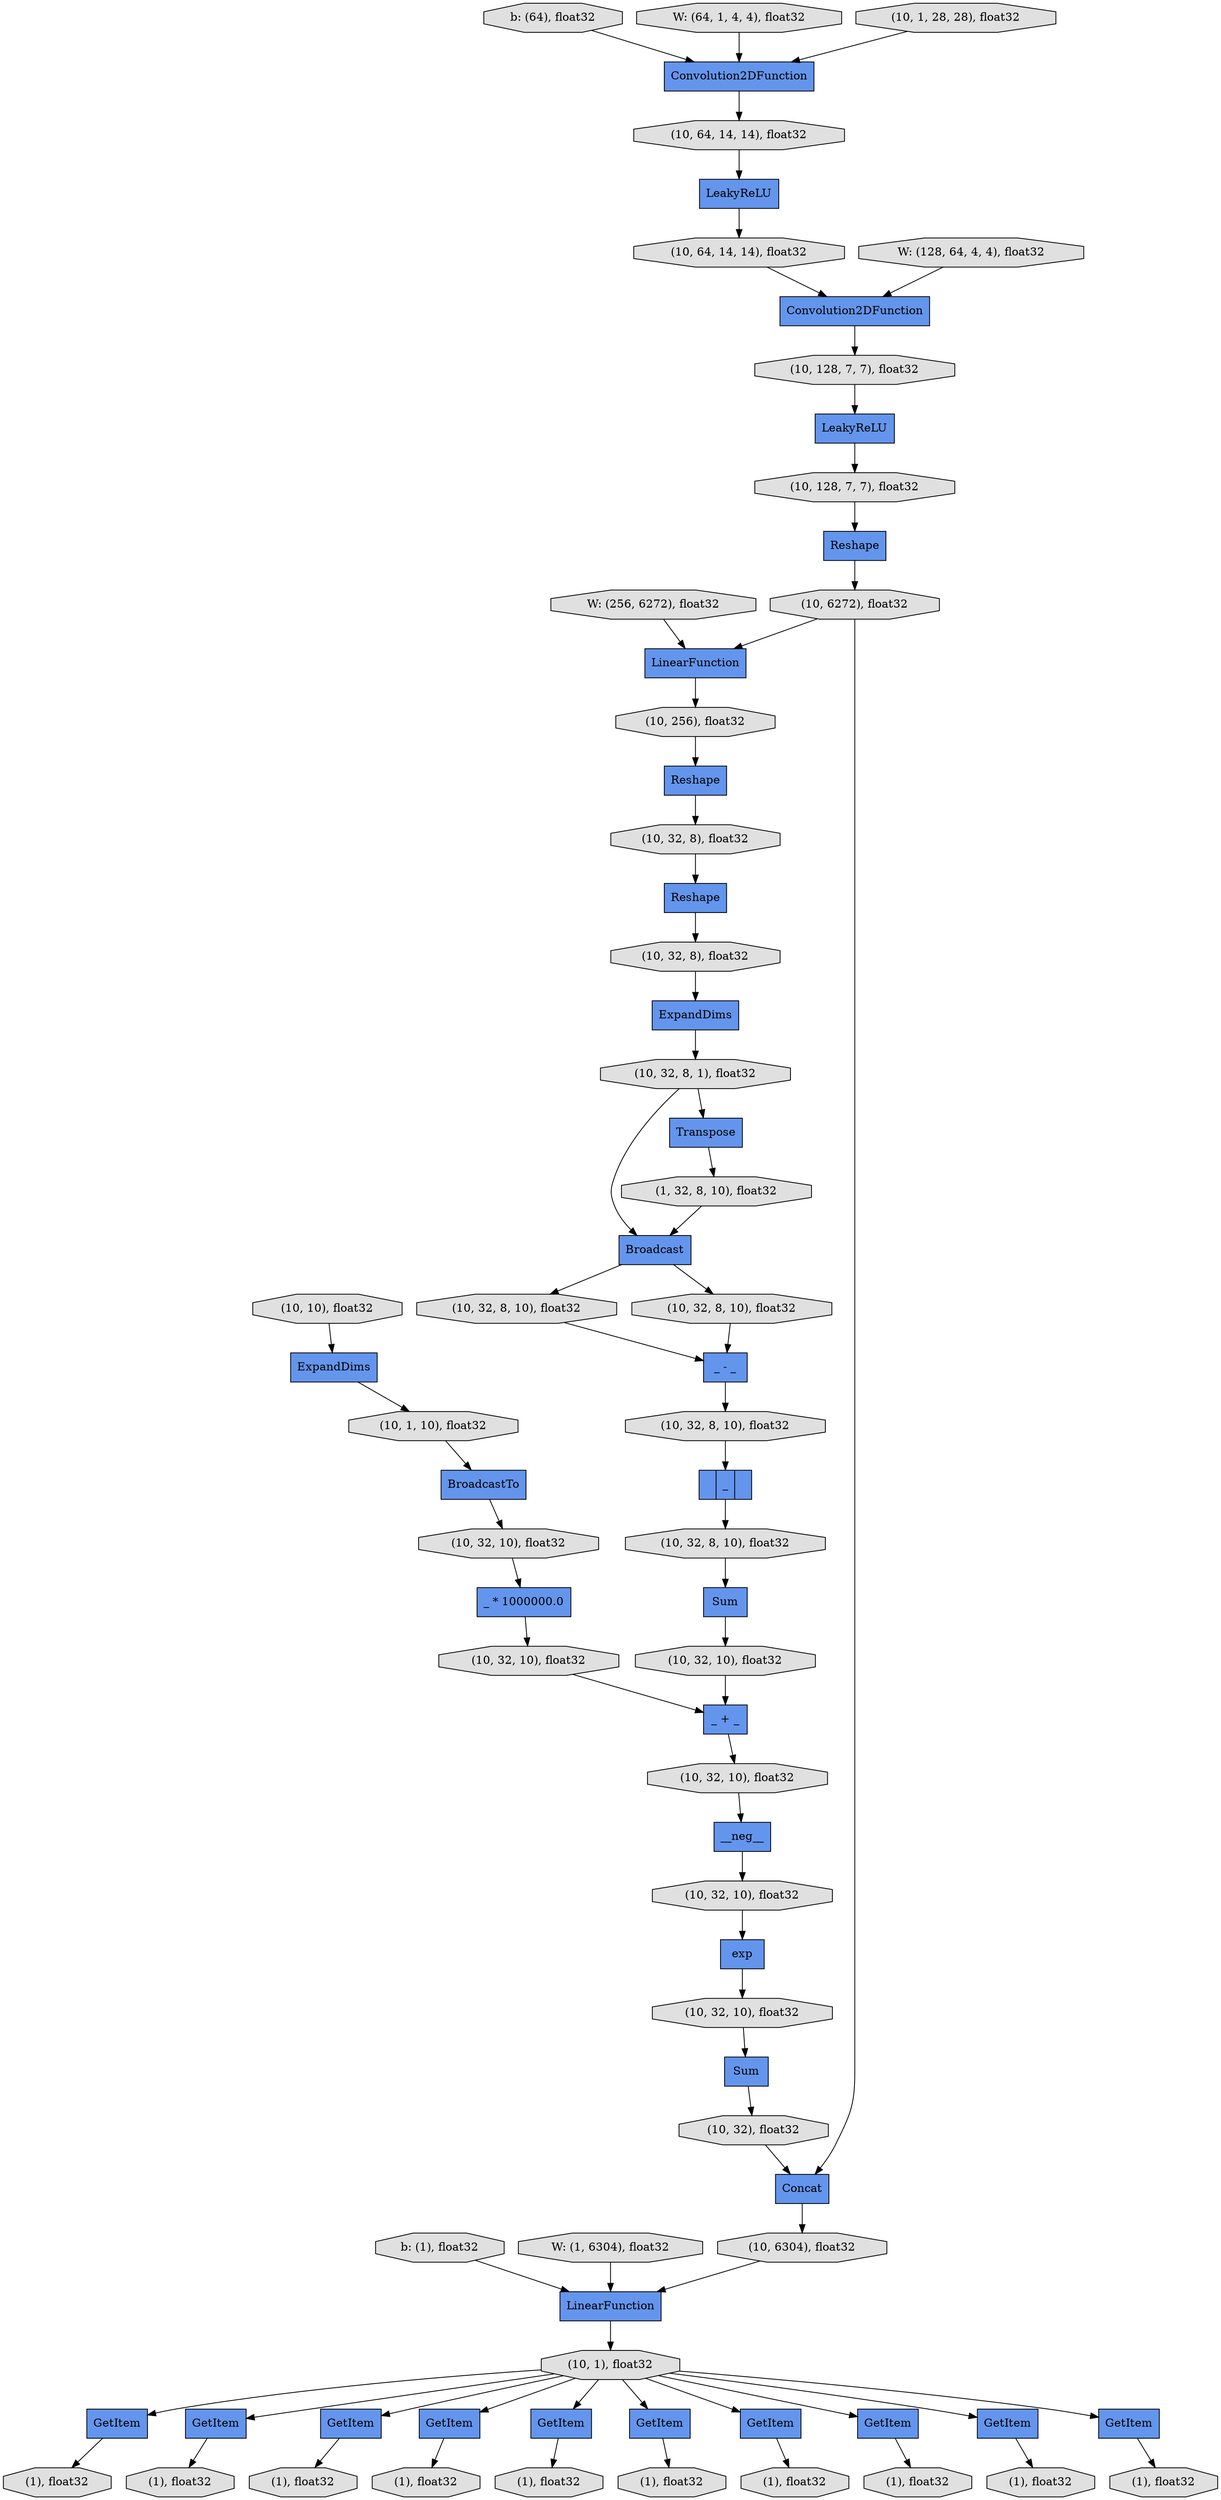 digraph graphname{rankdir=TB;139933106427944 [label="(1), float32",shape="octagon",fillcolor="#E0E0E0",style="filled"];139933106374696 [label="(1, 32, 8, 10), float32",shape="octagon",fillcolor="#E0E0E0",style="filled"];139932969070664 [label="(1), float32",shape="octagon",fillcolor="#E0E0E0",style="filled"];139933106425928 [label="(10, 32, 10), float32",shape="octagon",fillcolor="#E0E0E0",style="filled"];139933106374752 [label="Broadcast",shape="record",fillcolor="#6495ED",style="filled"];139933106372680 [label="Reshape",shape="record",fillcolor="#6495ED",style="filled"];139933106425984 [label="Sum",shape="record",fillcolor="#6495ED",style="filled"];139933106755736 [label="W: (256, 6272), float32",shape="octagon",fillcolor="#E0E0E0",style="filled"];139933106372736 [label="(10, 64, 14, 14), float32",shape="octagon",fillcolor="#E0E0E0",style="filled"];139933106372792 [label="Convolution2DFunction",shape="record",fillcolor="#6495ED",style="filled"];139933106753720 [label="b: (64), float32",shape="octagon",fillcolor="#E0E0E0",style="filled"];139933106374864 [label="Sum",shape="record",fillcolor="#6495ED",style="filled"];139933106426096 [label="(10, 32, 10), float32",shape="octagon",fillcolor="#E0E0E0",style="filled"];139933106428168 [label="GetItem",shape="record",fillcolor="#6495ED",style="filled"];139933106800904 [label="b: (1), float32",shape="octagon",fillcolor="#E0E0E0",style="filled"];139933106374920 [label="(10, 32, 8, 10), float32",shape="octagon",fillcolor="#E0E0E0",style="filled"];139933106372848 [label="LeakyReLU",shape="record",fillcolor="#6495ED",style="filled"];139933106374976 [label="GetItem",shape="record",fillcolor="#6495ED",style="filled"];139933106755904 [label="W: (1, 6304), float32",shape="octagon",fillcolor="#E0E0E0",style="filled"];139933106426208 [label="Concat",shape="record",fillcolor="#6495ED",style="filled"];139933106428280 [label="(1), float32",shape="octagon",fillcolor="#E0E0E0",style="filled"];139933106375032 [label="(10, 32, 8, 10), float32",shape="octagon",fillcolor="#E0E0E0",style="filled"];139933106372960 [label="(10, 128, 7, 7), float32",shape="octagon",fillcolor="#E0E0E0",style="filled"];139933106852248 [label="LeakyReLU",shape="record",fillcolor="#6495ED",style="filled"];139933106852192 [label="Convolution2DFunction",shape="record",fillcolor="#6495ED",style="filled"];139933106426320 [label="(10, 32, 10), float32",shape="octagon",fillcolor="#E0E0E0",style="filled"];139933106375144 [label="(10, 32, 8, 10), float32",shape="octagon",fillcolor="#E0E0E0",style="filled"];139933106754000 [label="W: (128, 64, 4, 4), float32",shape="octagon",fillcolor="#E0E0E0",style="filled"];139933106373128 [label="(10, 128, 7, 7), float32",shape="octagon",fillcolor="#E0E0E0",style="filled"];139933106428504 [label="GetItem",shape="record",fillcolor="#6495ED",style="filled"];139933106428616 [label="(1), float32",shape="octagon",fillcolor="#E0E0E0",style="filled"];139933106375368 [label="ExpandDims",shape="record",fillcolor="#6495ED",style="filled"];139933106373352 [label="(10, 6272), float32",shape="octagon",fillcolor="#E0E0E0",style="filled"];139933106375424 [label="(10, 32, 8, 10), float32",shape="octagon",fillcolor="#E0E0E0",style="filled"];139933106426656 [label="(10, 32), float32",shape="octagon",fillcolor="#E0E0E0",style="filled"];139933106426712 [label="GetItem",shape="record",fillcolor="#6495ED",style="filled"];139933106375536 [label="LinearFunction",shape="record",fillcolor="#6495ED",style="filled"];139933106373520 [label="LinearFunction",shape="record",fillcolor="#6495ED",style="filled"];139933106428840 [label="GetItem",shape="record",fillcolor="#6495ED",style="filled"];139933106426824 [label="(10, 6304), float32",shape="octagon",fillcolor="#E0E0E0",style="filled"];139933106373576 [label="Reshape",shape="record",fillcolor="#6495ED",style="filled"];139933106375648 [label="(10, 32, 10), float32",shape="octagon",fillcolor="#E0E0E0",style="filled"];139932639646664 [label="W: (64, 1, 4, 4), float32",shape="octagon",fillcolor="#E0E0E0",style="filled"];139933106373632 [label="Reshape",shape="record",fillcolor="#6495ED",style="filled"];139933106428952 [label="(1), float32",shape="octagon",fillcolor="#E0E0E0",style="filled"];139933106426936 [label="(1), float32",shape="octagon",fillcolor="#E0E0E0",style="filled"];139933106373688 [label="(10, 256), float32",shape="octagon",fillcolor="#E0E0E0",style="filled"];139933106375760 [label="BroadcastTo",shape="record",fillcolor="#6495ED",style="filled"];139933106375816 [label="(10, 10), float32",shape="octagon",fillcolor="#E0E0E0",style="filled"];139933106375872 [label="_ * 1000000.0",shape="record",fillcolor="#6495ED",style="filled"];139933106373856 [label="(10, 1), float32",shape="octagon",fillcolor="#E0E0E0",style="filled"];139933106429176 [label="GetItem",shape="record",fillcolor="#6495ED",style="filled"];139933106427160 [label="GetItem",shape="record",fillcolor="#6495ED",style="filled"];139933106375984 [label="(10, 1, 10), float32",shape="octagon",fillcolor="#E0E0E0",style="filled"];139933106373968 [label="(10, 32, 8), float32",shape="octagon",fillcolor="#E0E0E0",style="filled"];139933106429288 [label="(1), float32",shape="octagon",fillcolor="#E0E0E0",style="filled"];139933106427272 [label="(1), float32",shape="octagon",fillcolor="#E0E0E0",style="filled"];139933106374080 [label="Transpose",shape="record",fillcolor="#6495ED",style="filled"];139933106376208 [label="(10, 32, 10), float32",shape="octagon",fillcolor="#E0E0E0",style="filled"];139933106374192 [label="(10, 32, 8), float32",shape="octagon",fillcolor="#E0E0E0",style="filled"];139933106429512 [label="GetItem",shape="record",fillcolor="#6495ED",style="filled"];139933106427496 [label="GetItem",shape="record",fillcolor="#6495ED",style="filled"];139933106374248 [label="ExpandDims",shape="record",fillcolor="#6495ED",style="filled"];139933106429624 [label="(1), float32",shape="octagon",fillcolor="#E0E0E0",style="filled"];139933106376376 [label="__neg__",shape="record",fillcolor="#6495ED",style="filled"];139933106427608 [label="(1), float32",shape="octagon",fillcolor="#E0E0E0",style="filled"];139933106374360 [label="|_|",shape="record",fillcolor="#6495ED",style="filled"];139933106374584 [label="_ - _",shape="record",fillcolor="#6495ED",style="filled"];139933106376488 [label="(10, 32, 10), float32",shape="octagon",fillcolor="#E0E0E0",style="filled"];139933106374472 [label="(10, 32, 8, 1), float32",shape="octagon",fillcolor="#E0E0E0",style="filled"];139933106376544 [label="_ + _",shape="record",fillcolor="#6495ED",style="filled"];139933106755624 [label="(10, 1, 28, 28), float32",shape="octagon",fillcolor="#E0E0E0",style="filled"];139933106427832 [label="GetItem",shape="record",fillcolor="#6495ED",style="filled"];139933106376656 [label="exp",shape="record",fillcolor="#6495ED",style="filled"];139933106853872 [label="(10, 64, 14, 14), float32",shape="octagon",fillcolor="#E0E0E0",style="filled"];139933106373856 -> 139933106427160;139933106755904 -> 139933106375536;139933106376208 -> 139933106375872;139933106429512 -> 139932969070664;139933106372848 -> 139933106373128;139933106375648 -> 139933106376544;139933106373856 -> 139933106427832;139933106429176 -> 139933106429624;139933106374920 -> 139933106374584;139933106374472 -> 139933106374080;139933106755624 -> 139933106852192;139933106425984 -> 139933106426656;139933106373856 -> 139933106426712;139933106853872 -> 139933106852248;139932639646664 -> 139933106852192;139933106373856 -> 139933106374976;139933106852248 -> 139933106372736;139933106375424 -> 139933106374864;139933106427832 -> 139933106428280;139933106426656 -> 139933106426208;139933106373856 -> 139933106428168;139933106426320 -> 139933106425984;139933106373352 -> 139933106373520;139933106372680 -> 139933106373352;139933106800904 -> 139933106375536;139933106373856 -> 139933106427496;139933106372792 -> 139933106372960;139933106376544 -> 139933106425928;139933106375536 -> 139933106373856;139933106373856 -> 139933106428840;139933106374248 -> 139933106374472;139933106373688 -> 139933106373576;139933106375760 -> 139933106376208;139933106753720 -> 139933106852192;139933106374864 -> 139933106375648;139933106427160 -> 139933106427608;139933106373520 -> 139933106373688;139933106755736 -> 139933106373520;139933106375144 -> 139933106374360;139933106428168 -> 139933106428616;139933106373352 -> 139933106426208;139933106376488 -> 139933106376544;139933106374696 -> 139933106374752;139933106376656 -> 139933106426320;139933106374976 -> 139933106426936;139933106373856 -> 139933106428504;139933106373968 -> 139933106373632;139933106375816 -> 139933106375368;139933106372736 -> 139933106372792;139933106428840 -> 139933106429288;139933106372960 -> 139933106372848;139933106375368 -> 139933106375984;139933106754000 -> 139933106372792;139933106373576 -> 139933106373968;139933106373856 -> 139933106429176;139933106374752 -> 139933106375032;139933106374584 -> 139933106375144;139933106374472 -> 139933106374752;139933106373128 -> 139933106372680;139933106426208 -> 139933106426824;139933106376376 -> 139933106426096;139933106375032 -> 139933106374584;139933106426712 -> 139933106427272;139933106373856 -> 139933106429512;139933106426824 -> 139933106375536;139933106374360 -> 139933106375424;139933106375984 -> 139933106375760;139933106374080 -> 139933106374696;139933106375872 -> 139933106376488;139933106427496 -> 139933106427944;139933106426096 -> 139933106376656;139933106374192 -> 139933106374248;139933106428504 -> 139933106428952;139933106373632 -> 139933106374192;139933106852192 -> 139933106853872;139933106374752 -> 139933106374920;139933106425928 -> 139933106376376;}